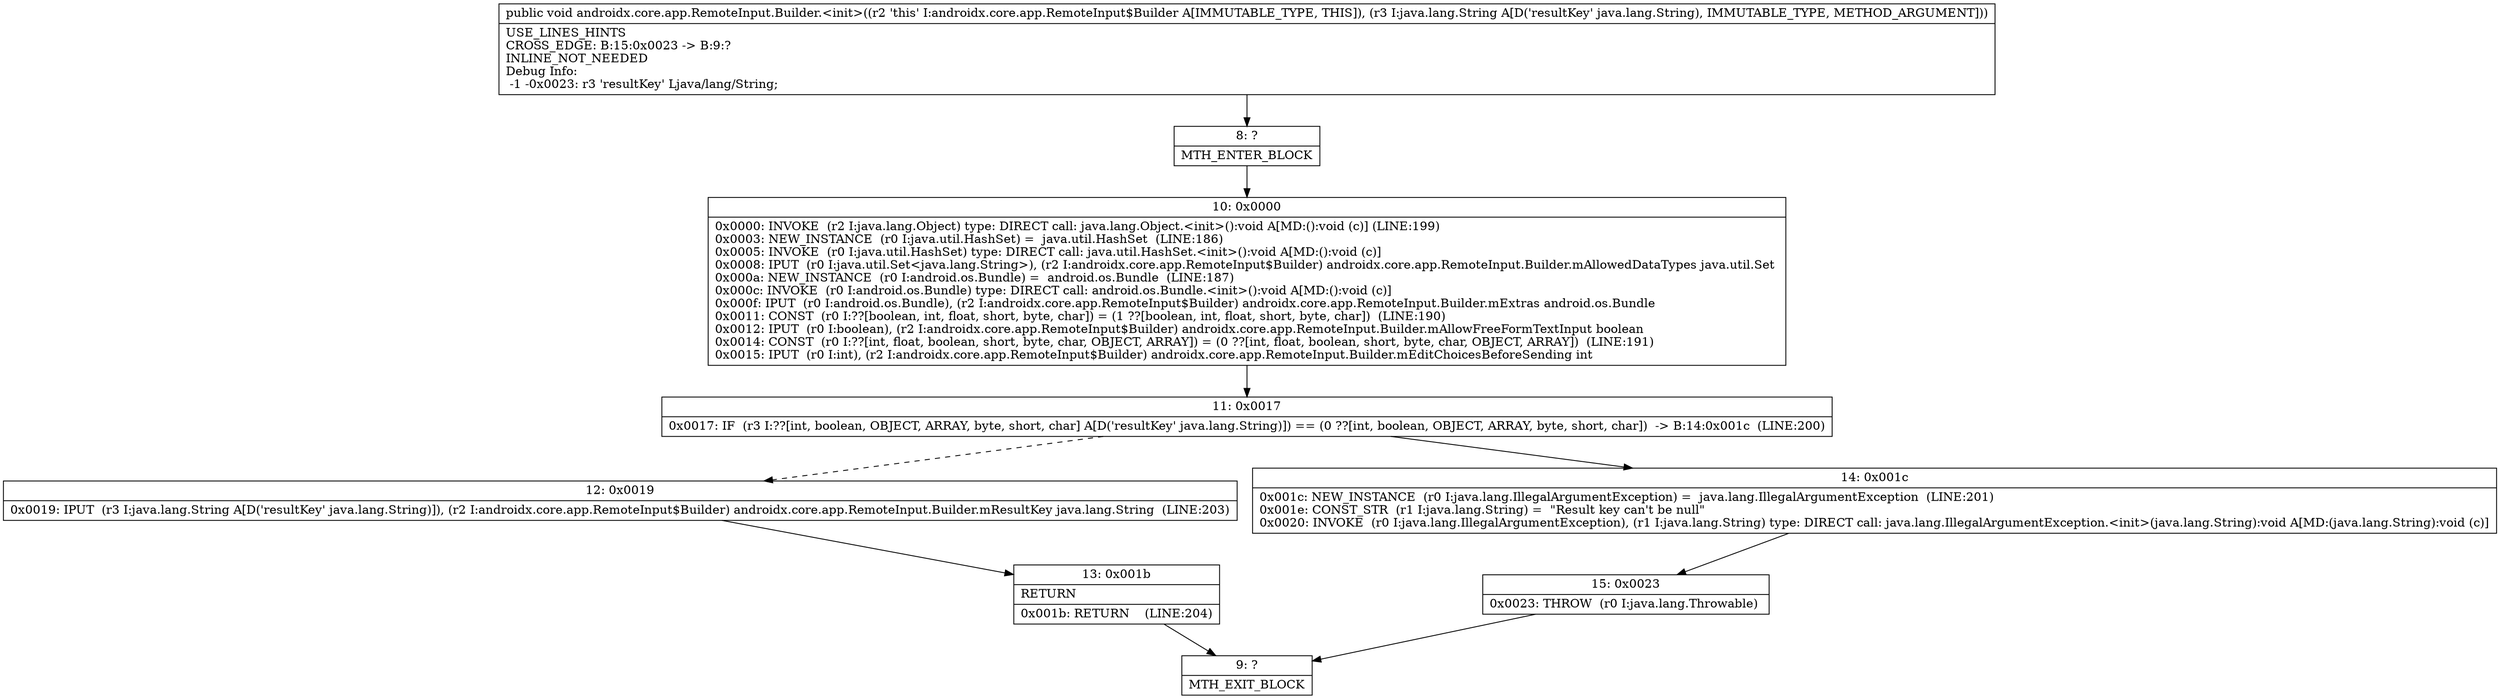 digraph "CFG forandroidx.core.app.RemoteInput.Builder.\<init\>(Ljava\/lang\/String;)V" {
Node_8 [shape=record,label="{8\:\ ?|MTH_ENTER_BLOCK\l}"];
Node_10 [shape=record,label="{10\:\ 0x0000|0x0000: INVOKE  (r2 I:java.lang.Object) type: DIRECT call: java.lang.Object.\<init\>():void A[MD:():void (c)] (LINE:199)\l0x0003: NEW_INSTANCE  (r0 I:java.util.HashSet) =  java.util.HashSet  (LINE:186)\l0x0005: INVOKE  (r0 I:java.util.HashSet) type: DIRECT call: java.util.HashSet.\<init\>():void A[MD:():void (c)]\l0x0008: IPUT  (r0 I:java.util.Set\<java.lang.String\>), (r2 I:androidx.core.app.RemoteInput$Builder) androidx.core.app.RemoteInput.Builder.mAllowedDataTypes java.util.Set \l0x000a: NEW_INSTANCE  (r0 I:android.os.Bundle) =  android.os.Bundle  (LINE:187)\l0x000c: INVOKE  (r0 I:android.os.Bundle) type: DIRECT call: android.os.Bundle.\<init\>():void A[MD:():void (c)]\l0x000f: IPUT  (r0 I:android.os.Bundle), (r2 I:androidx.core.app.RemoteInput$Builder) androidx.core.app.RemoteInput.Builder.mExtras android.os.Bundle \l0x0011: CONST  (r0 I:??[boolean, int, float, short, byte, char]) = (1 ??[boolean, int, float, short, byte, char])  (LINE:190)\l0x0012: IPUT  (r0 I:boolean), (r2 I:androidx.core.app.RemoteInput$Builder) androidx.core.app.RemoteInput.Builder.mAllowFreeFormTextInput boolean \l0x0014: CONST  (r0 I:??[int, float, boolean, short, byte, char, OBJECT, ARRAY]) = (0 ??[int, float, boolean, short, byte, char, OBJECT, ARRAY])  (LINE:191)\l0x0015: IPUT  (r0 I:int), (r2 I:androidx.core.app.RemoteInput$Builder) androidx.core.app.RemoteInput.Builder.mEditChoicesBeforeSending int \l}"];
Node_11 [shape=record,label="{11\:\ 0x0017|0x0017: IF  (r3 I:??[int, boolean, OBJECT, ARRAY, byte, short, char] A[D('resultKey' java.lang.String)]) == (0 ??[int, boolean, OBJECT, ARRAY, byte, short, char])  \-\> B:14:0x001c  (LINE:200)\l}"];
Node_12 [shape=record,label="{12\:\ 0x0019|0x0019: IPUT  (r3 I:java.lang.String A[D('resultKey' java.lang.String)]), (r2 I:androidx.core.app.RemoteInput$Builder) androidx.core.app.RemoteInput.Builder.mResultKey java.lang.String  (LINE:203)\l}"];
Node_13 [shape=record,label="{13\:\ 0x001b|RETURN\l|0x001b: RETURN    (LINE:204)\l}"];
Node_9 [shape=record,label="{9\:\ ?|MTH_EXIT_BLOCK\l}"];
Node_14 [shape=record,label="{14\:\ 0x001c|0x001c: NEW_INSTANCE  (r0 I:java.lang.IllegalArgumentException) =  java.lang.IllegalArgumentException  (LINE:201)\l0x001e: CONST_STR  (r1 I:java.lang.String) =  \"Result key can't be null\" \l0x0020: INVOKE  (r0 I:java.lang.IllegalArgumentException), (r1 I:java.lang.String) type: DIRECT call: java.lang.IllegalArgumentException.\<init\>(java.lang.String):void A[MD:(java.lang.String):void (c)]\l}"];
Node_15 [shape=record,label="{15\:\ 0x0023|0x0023: THROW  (r0 I:java.lang.Throwable) \l}"];
MethodNode[shape=record,label="{public void androidx.core.app.RemoteInput.Builder.\<init\>((r2 'this' I:androidx.core.app.RemoteInput$Builder A[IMMUTABLE_TYPE, THIS]), (r3 I:java.lang.String A[D('resultKey' java.lang.String), IMMUTABLE_TYPE, METHOD_ARGUMENT]))  | USE_LINES_HINTS\lCROSS_EDGE: B:15:0x0023 \-\> B:9:?\lINLINE_NOT_NEEDED\lDebug Info:\l  \-1 \-0x0023: r3 'resultKey' Ljava\/lang\/String;\l}"];
MethodNode -> Node_8;Node_8 -> Node_10;
Node_10 -> Node_11;
Node_11 -> Node_12[style=dashed];
Node_11 -> Node_14;
Node_12 -> Node_13;
Node_13 -> Node_9;
Node_14 -> Node_15;
Node_15 -> Node_9;
}

